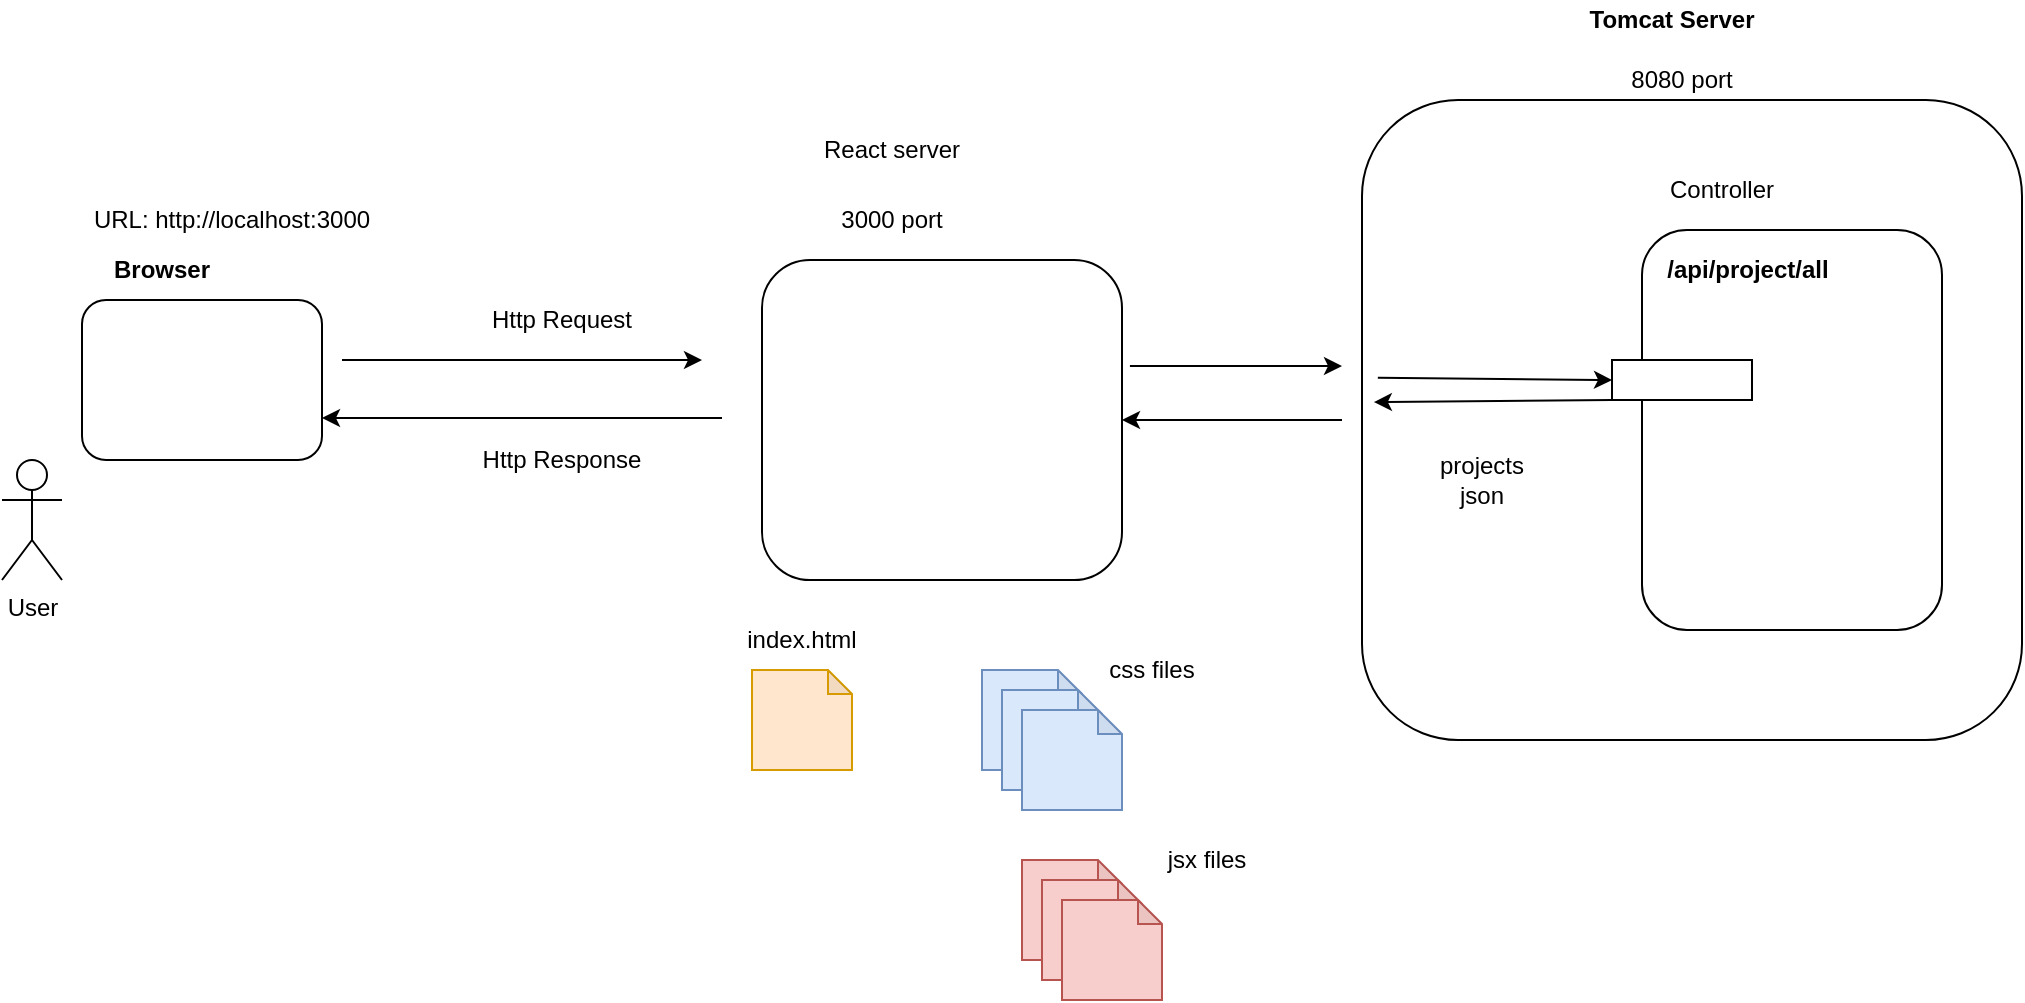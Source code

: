 <mxfile version="14.6.13" type="device"><diagram id="I2NQnPR-hYyU9lF8uLx1" name="Page-1"><mxGraphModel dx="846" dy="392" grid="1" gridSize="10" guides="1" tooltips="1" connect="1" arrows="1" fold="1" page="1" pageScale="1" pageWidth="850" pageHeight="1100" math="0" shadow="0"><root><mxCell id="0"/><mxCell id="1" parent="0"/><mxCell id="8M3o0NYkVelXLX9TxnSH-1" value="" style="rounded=1;whiteSpace=wrap;html=1;" vertex="1" parent="1"><mxGeometry x="770" y="60" width="330" height="320" as="geometry"/></mxCell><mxCell id="8M3o0NYkVelXLX9TxnSH-2" value="Tomcat Server" style="text;html=1;strokeColor=none;fillColor=none;align=center;verticalAlign=middle;whiteSpace=wrap;rounded=0;fontStyle=1" vertex="1" parent="1"><mxGeometry x="870" y="10" width="110" height="20" as="geometry"/></mxCell><mxCell id="8M3o0NYkVelXLX9TxnSH-3" value="" style="shape=note;whiteSpace=wrap;html=1;backgroundOutline=1;darkOpacity=0.05;size=12;fillColor=#ffe6cc;strokeColor=#d79b00;" vertex="1" parent="1"><mxGeometry x="465" y="345" width="50" height="50" as="geometry"/></mxCell><mxCell id="8M3o0NYkVelXLX9TxnSH-11" value="index.html" style="text;html=1;strokeColor=none;fillColor=none;align=center;verticalAlign=middle;whiteSpace=wrap;rounded=0;" vertex="1" parent="1"><mxGeometry x="460" y="320" width="60" height="20" as="geometry"/></mxCell><mxCell id="8M3o0NYkVelXLX9TxnSH-12" value="" style="shape=note;whiteSpace=wrap;html=1;backgroundOutline=1;darkOpacity=0.05;size=12;fillColor=#dae8fc;strokeColor=#6c8ebf;" vertex="1" parent="1"><mxGeometry x="580" y="345" width="50" height="50" as="geometry"/></mxCell><mxCell id="8M3o0NYkVelXLX9TxnSH-15" value="" style="shape=note;whiteSpace=wrap;html=1;backgroundOutline=1;darkOpacity=0.05;size=12;fillColor=#dae8fc;strokeColor=#6c8ebf;" vertex="1" parent="1"><mxGeometry x="590" y="355" width="50" height="50" as="geometry"/></mxCell><mxCell id="8M3o0NYkVelXLX9TxnSH-16" value="" style="shape=note;whiteSpace=wrap;html=1;backgroundOutline=1;darkOpacity=0.05;size=12;fillColor=#dae8fc;strokeColor=#6c8ebf;" vertex="1" parent="1"><mxGeometry x="600" y="365" width="50" height="50" as="geometry"/></mxCell><mxCell id="8M3o0NYkVelXLX9TxnSH-17" value="" style="shape=note;whiteSpace=wrap;html=1;backgroundOutline=1;darkOpacity=0.05;size=12;fillColor=#f8cecc;strokeColor=#b85450;" vertex="1" parent="1"><mxGeometry x="600" y="440" width="50" height="50" as="geometry"/></mxCell><mxCell id="8M3o0NYkVelXLX9TxnSH-20" value="" style="shape=note;whiteSpace=wrap;html=1;backgroundOutline=1;darkOpacity=0.05;size=12;fillColor=#f8cecc;strokeColor=#b85450;" vertex="1" parent="1"><mxGeometry x="610" y="450" width="50" height="50" as="geometry"/></mxCell><mxCell id="8M3o0NYkVelXLX9TxnSH-21" value="" style="shape=note;whiteSpace=wrap;html=1;backgroundOutline=1;darkOpacity=0.05;size=12;fillColor=#f8cecc;strokeColor=#b85450;" vertex="1" parent="1"><mxGeometry x="620" y="460" width="50" height="50" as="geometry"/></mxCell><mxCell id="8M3o0NYkVelXLX9TxnSH-22" value="css files" style="text;html=1;strokeColor=none;fillColor=none;align=center;verticalAlign=middle;whiteSpace=wrap;rounded=0;" vertex="1" parent="1"><mxGeometry x="630" y="335" width="70" height="20" as="geometry"/></mxCell><mxCell id="8M3o0NYkVelXLX9TxnSH-23" value="jsx files" style="text;html=1;strokeColor=none;fillColor=none;align=center;verticalAlign=middle;whiteSpace=wrap;rounded=0;" vertex="1" parent="1"><mxGeometry x="665" y="430" width="55" height="20" as="geometry"/></mxCell><mxCell id="8M3o0NYkVelXLX9TxnSH-24" value="" style="rounded=1;whiteSpace=wrap;html=1;" vertex="1" parent="1"><mxGeometry x="130" y="160" width="120" height="80" as="geometry"/></mxCell><mxCell id="8M3o0NYkVelXLX9TxnSH-25" value="User" style="shape=umlActor;verticalLabelPosition=bottom;verticalAlign=top;html=1;outlineConnect=0;" vertex="1" parent="1"><mxGeometry x="90" y="240" width="30" height="60" as="geometry"/></mxCell><mxCell id="8M3o0NYkVelXLX9TxnSH-26" value="URL: http://localhost:3000" style="text;html=1;strokeColor=none;fillColor=none;align=center;verticalAlign=middle;whiteSpace=wrap;rounded=0;" vertex="1" parent="1"><mxGeometry x="120" y="110" width="170" height="20" as="geometry"/></mxCell><mxCell id="8M3o0NYkVelXLX9TxnSH-27" value="" style="endArrow=classic;html=1;" edge="1" parent="1"><mxGeometry width="50" height="50" relative="1" as="geometry"><mxPoint x="260" y="190" as="sourcePoint"/><mxPoint x="440" y="190" as="targetPoint"/></mxGeometry></mxCell><mxCell id="8M3o0NYkVelXLX9TxnSH-28" value="" style="endArrow=classic;html=1;" edge="1" parent="1"><mxGeometry width="50" height="50" relative="1" as="geometry"><mxPoint x="450" y="219" as="sourcePoint"/><mxPoint x="250" y="219" as="targetPoint"/></mxGeometry></mxCell><mxCell id="8M3o0NYkVelXLX9TxnSH-29" value="Http Request" style="text;html=1;strokeColor=none;fillColor=none;align=center;verticalAlign=middle;whiteSpace=wrap;rounded=0;" vertex="1" parent="1"><mxGeometry x="320" y="160" width="100" height="20" as="geometry"/></mxCell><mxCell id="8M3o0NYkVelXLX9TxnSH-30" value="Http Response" style="text;html=1;strokeColor=none;fillColor=none;align=center;verticalAlign=middle;whiteSpace=wrap;rounded=0;" vertex="1" parent="1"><mxGeometry x="320" y="230" width="100" height="20" as="geometry"/></mxCell><mxCell id="8M3o0NYkVelXLX9TxnSH-35" value="Browser" style="text;html=1;strokeColor=none;fillColor=none;align=center;verticalAlign=middle;whiteSpace=wrap;rounded=0;fontStyle=1" vertex="1" parent="1"><mxGeometry x="150" y="135" width="40" height="20" as="geometry"/></mxCell><mxCell id="8M3o0NYkVelXLX9TxnSH-38" value="8080 port" style="text;html=1;strokeColor=none;fillColor=none;align=center;verticalAlign=middle;whiteSpace=wrap;rounded=0;" vertex="1" parent="1"><mxGeometry x="875" y="40" width="110" height="20" as="geometry"/></mxCell><mxCell id="8M3o0NYkVelXLX9TxnSH-44" value="" style="rounded=1;whiteSpace=wrap;html=1;" vertex="1" parent="1"><mxGeometry x="910" y="125" width="150" height="200" as="geometry"/></mxCell><mxCell id="8M3o0NYkVelXLX9TxnSH-45" value="Controller" style="text;html=1;strokeColor=none;fillColor=none;align=center;verticalAlign=middle;whiteSpace=wrap;rounded=0;" vertex="1" parent="1"><mxGeometry x="930" y="95" width="40" height="20" as="geometry"/></mxCell><mxCell id="8M3o0NYkVelXLX9TxnSH-47" value="" style="rounded=0;whiteSpace=wrap;html=1;" vertex="1" parent="1"><mxGeometry x="895" y="190" width="70" height="20" as="geometry"/></mxCell><mxCell id="8M3o0NYkVelXLX9TxnSH-49" value="&lt;b&gt;/api/project/all&lt;/b&gt;" style="text;html=1;strokeColor=none;fillColor=none;align=center;verticalAlign=middle;whiteSpace=wrap;rounded=0;" vertex="1" parent="1"><mxGeometry x="917.5" y="135" width="90" height="20" as="geometry"/></mxCell><mxCell id="8M3o0NYkVelXLX9TxnSH-55" value="projects json" style="text;html=1;strokeColor=none;fillColor=none;align=center;verticalAlign=middle;whiteSpace=wrap;rounded=0;" vertex="1" parent="1"><mxGeometry x="810" y="240" width="40" height="20" as="geometry"/></mxCell><mxCell id="8M3o0NYkVelXLX9TxnSH-59" value="" style="endArrow=classic;html=1;entryX=0;entryY=0.5;entryDx=0;entryDy=0;exitX=0.024;exitY=0.434;exitDx=0;exitDy=0;exitPerimeter=0;" edge="1" parent="1" source="8M3o0NYkVelXLX9TxnSH-1" target="8M3o0NYkVelXLX9TxnSH-47"><mxGeometry width="50" height="50" relative="1" as="geometry"><mxPoint x="850" y="290" as="sourcePoint"/><mxPoint x="900" y="240" as="targetPoint"/></mxGeometry></mxCell><mxCell id="8M3o0NYkVelXLX9TxnSH-60" value="" style="endArrow=classic;html=1;entryX=0.018;entryY=0.472;entryDx=0;entryDy=0;entryPerimeter=0;exitX=0;exitY=1;exitDx=0;exitDy=0;" edge="1" parent="1" source="8M3o0NYkVelXLX9TxnSH-47" target="8M3o0NYkVelXLX9TxnSH-1"><mxGeometry width="50" height="50" relative="1" as="geometry"><mxPoint x="850" y="290" as="sourcePoint"/><mxPoint x="900" y="240" as="targetPoint"/></mxGeometry></mxCell><mxCell id="8M3o0NYkVelXLX9TxnSH-64" value="" style="rounded=1;whiteSpace=wrap;html=1;" vertex="1" parent="1"><mxGeometry x="470" y="140" width="180" height="160" as="geometry"/></mxCell><mxCell id="8M3o0NYkVelXLX9TxnSH-65" value="React server" style="text;html=1;strokeColor=none;fillColor=none;align=center;verticalAlign=middle;whiteSpace=wrap;rounded=0;" vertex="1" parent="1"><mxGeometry x="490" y="75" width="90" height="20" as="geometry"/></mxCell><mxCell id="8M3o0NYkVelXLX9TxnSH-66" value="" style="endArrow=classic;html=1;exitX=1.022;exitY=0.331;exitDx=0;exitDy=0;exitPerimeter=0;" edge="1" parent="1" source="8M3o0NYkVelXLX9TxnSH-64"><mxGeometry width="50" height="50" relative="1" as="geometry"><mxPoint x="650" y="260" as="sourcePoint"/><mxPoint x="760" y="193" as="targetPoint"/></mxGeometry></mxCell><mxCell id="8M3o0NYkVelXLX9TxnSH-67" value="" style="endArrow=classic;html=1;entryX=1;entryY=0.5;entryDx=0;entryDy=0;" edge="1" parent="1" target="8M3o0NYkVelXLX9TxnSH-64"><mxGeometry width="50" height="50" relative="1" as="geometry"><mxPoint x="760" y="220" as="sourcePoint"/><mxPoint x="700" y="210" as="targetPoint"/></mxGeometry></mxCell><mxCell id="8M3o0NYkVelXLX9TxnSH-68" value="3000 port" style="text;html=1;strokeColor=none;fillColor=none;align=center;verticalAlign=middle;whiteSpace=wrap;rounded=0;" vertex="1" parent="1"><mxGeometry x="500" y="110" width="70" height="20" as="geometry"/></mxCell></root></mxGraphModel></diagram></mxfile>